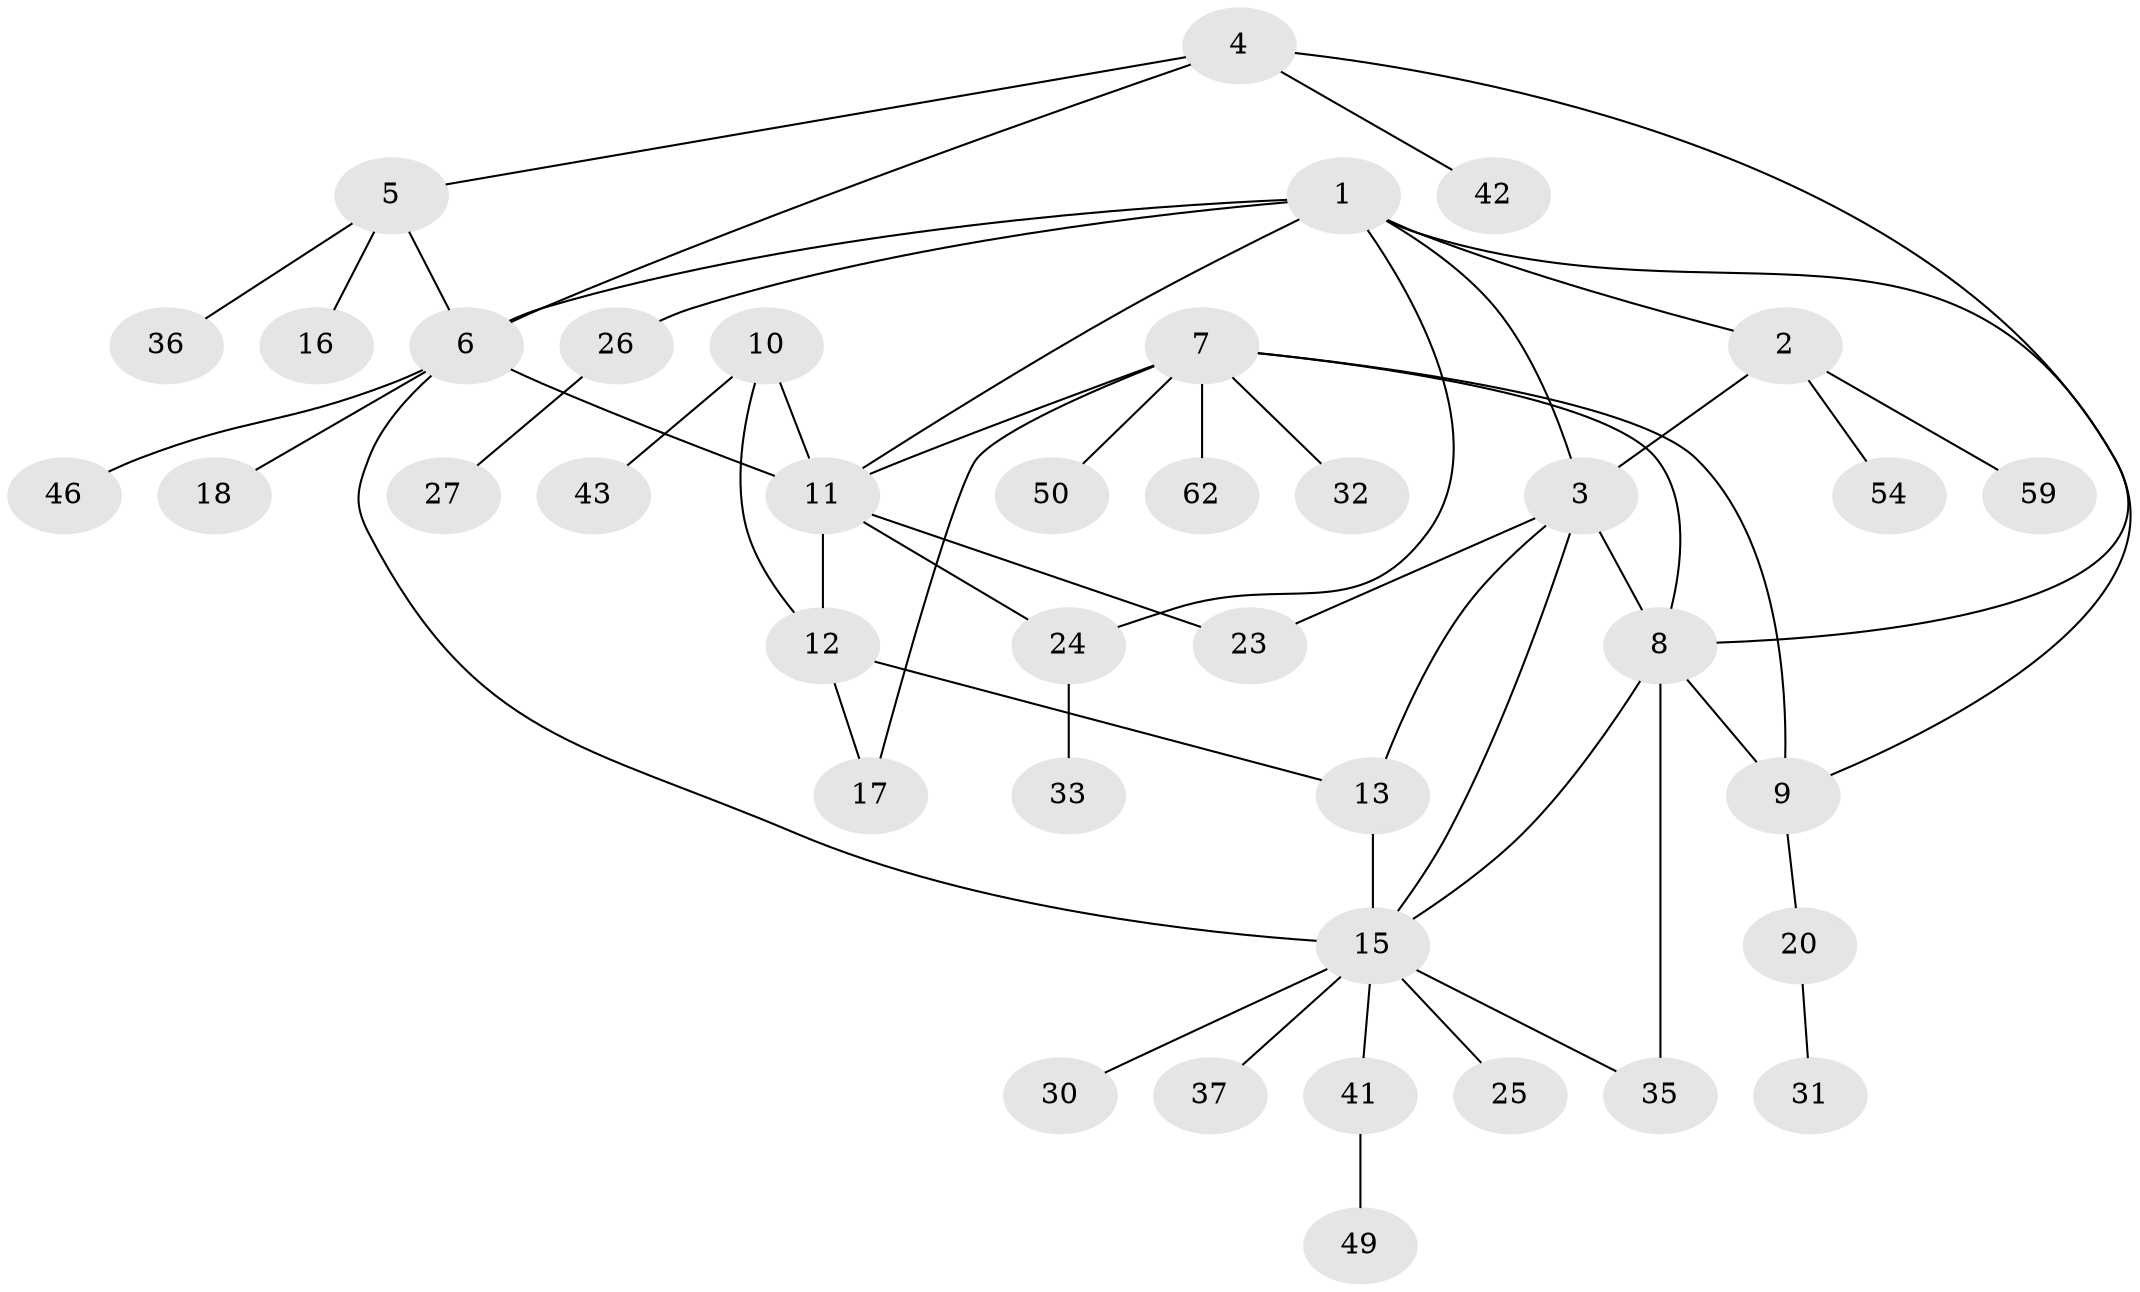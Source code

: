 // original degree distribution, {7: 0.045454545454545456, 4: 0.10606060606060606, 5: 0.06060606060606061, 6: 0.015151515151515152, 9: 0.015151515151515152, 3: 0.030303030303030304, 12: 0.015151515151515152, 2: 0.19696969696969696, 1: 0.5151515151515151}
// Generated by graph-tools (version 1.1) at 2025/19/03/04/25 18:19:47]
// undirected, 39 vertices, 54 edges
graph export_dot {
graph [start="1"]
  node [color=gray90,style=filled];
  1;
  2;
  3 [super="+14"];
  4;
  5 [super="+40"];
  6;
  7 [super="+28"];
  8;
  9;
  10 [super="+55+22"];
  11 [super="+19+65+47"];
  12 [super="+34"];
  13;
  15 [super="+38+53+57+60"];
  16 [super="+63"];
  17 [super="+21"];
  18;
  20 [super="+48+64+45"];
  23;
  24 [super="+29"];
  25;
  26 [super="+39+56"];
  27;
  30;
  31 [super="+52"];
  32;
  33;
  35;
  36;
  37;
  41;
  42;
  43;
  46;
  49;
  50;
  54 [super="+61"];
  59;
  62;
  1 -- 2;
  1 -- 3;
  1 -- 6;
  1 -- 9;
  1 -- 11;
  1 -- 24;
  1 -- 26;
  2 -- 3;
  2 -- 54;
  2 -- 59;
  3 -- 23;
  3 -- 8;
  3 -- 13;
  3 -- 15;
  4 -- 5;
  4 -- 6;
  4 -- 8;
  4 -- 42;
  5 -- 6;
  5 -- 16;
  5 -- 36;
  6 -- 11;
  6 -- 15;
  6 -- 18;
  6 -- 46;
  7 -- 8;
  7 -- 9;
  7 -- 11;
  7 -- 17;
  7 -- 50;
  7 -- 62;
  7 -- 32;
  8 -- 9;
  8 -- 35;
  8 -- 15;
  9 -- 20;
  10 -- 11;
  10 -- 12;
  10 -- 43;
  11 -- 12;
  11 -- 23;
  11 -- 24;
  12 -- 13;
  12 -- 17;
  13 -- 15;
  15 -- 25;
  15 -- 30;
  15 -- 35;
  15 -- 37;
  15 -- 41;
  20 -- 31;
  24 -- 33;
  26 -- 27;
  41 -- 49;
}
